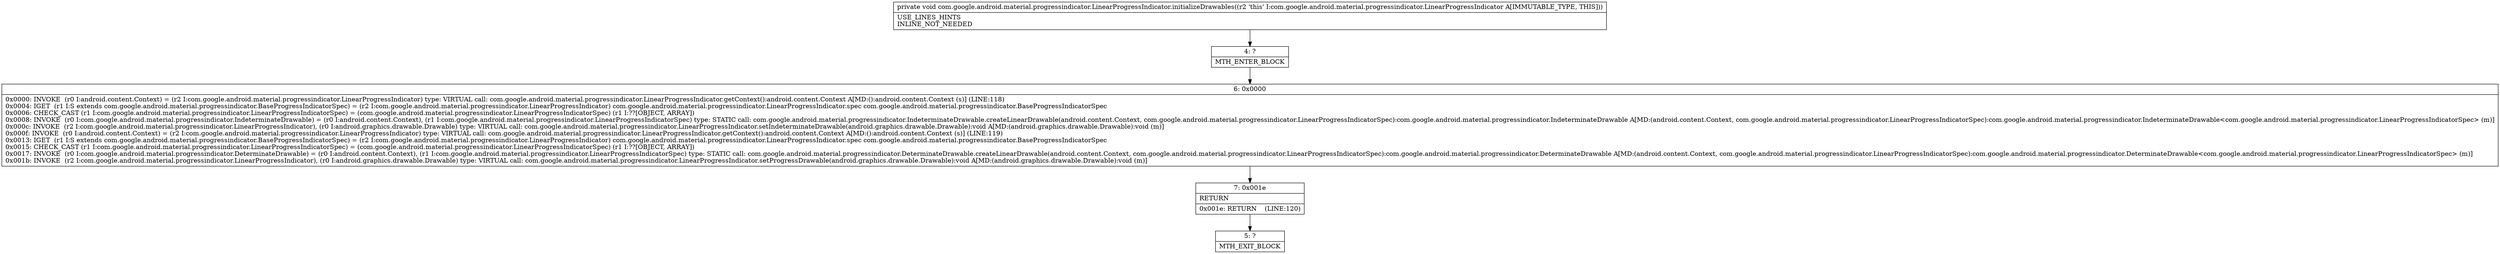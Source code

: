 digraph "CFG forcom.google.android.material.progressindicator.LinearProgressIndicator.initializeDrawables()V" {
Node_4 [shape=record,label="{4\:\ ?|MTH_ENTER_BLOCK\l}"];
Node_6 [shape=record,label="{6\:\ 0x0000|0x0000: INVOKE  (r0 I:android.content.Context) = (r2 I:com.google.android.material.progressindicator.LinearProgressIndicator) type: VIRTUAL call: com.google.android.material.progressindicator.LinearProgressIndicator.getContext():android.content.Context A[MD:():android.content.Context (s)] (LINE:118)\l0x0004: IGET  (r1 I:S extends com.google.android.material.progressindicator.BaseProgressIndicatorSpec) = (r2 I:com.google.android.material.progressindicator.LinearProgressIndicator) com.google.android.material.progressindicator.LinearProgressIndicator.spec com.google.android.material.progressindicator.BaseProgressIndicatorSpec \l0x0006: CHECK_CAST (r1 I:com.google.android.material.progressindicator.LinearProgressIndicatorSpec) = (com.google.android.material.progressindicator.LinearProgressIndicatorSpec) (r1 I:??[OBJECT, ARRAY]) \l0x0008: INVOKE  (r0 I:com.google.android.material.progressindicator.IndeterminateDrawable) = (r0 I:android.content.Context), (r1 I:com.google.android.material.progressindicator.LinearProgressIndicatorSpec) type: STATIC call: com.google.android.material.progressindicator.IndeterminateDrawable.createLinearDrawable(android.content.Context, com.google.android.material.progressindicator.LinearProgressIndicatorSpec):com.google.android.material.progressindicator.IndeterminateDrawable A[MD:(android.content.Context, com.google.android.material.progressindicator.LinearProgressIndicatorSpec):com.google.android.material.progressindicator.IndeterminateDrawable\<com.google.android.material.progressindicator.LinearProgressIndicatorSpec\> (m)]\l0x000c: INVOKE  (r2 I:com.google.android.material.progressindicator.LinearProgressIndicator), (r0 I:android.graphics.drawable.Drawable) type: VIRTUAL call: com.google.android.material.progressindicator.LinearProgressIndicator.setIndeterminateDrawable(android.graphics.drawable.Drawable):void A[MD:(android.graphics.drawable.Drawable):void (m)]\l0x000f: INVOKE  (r0 I:android.content.Context) = (r2 I:com.google.android.material.progressindicator.LinearProgressIndicator) type: VIRTUAL call: com.google.android.material.progressindicator.LinearProgressIndicator.getContext():android.content.Context A[MD:():android.content.Context (s)] (LINE:119)\l0x0013: IGET  (r1 I:S extends com.google.android.material.progressindicator.BaseProgressIndicatorSpec) = (r2 I:com.google.android.material.progressindicator.LinearProgressIndicator) com.google.android.material.progressindicator.LinearProgressIndicator.spec com.google.android.material.progressindicator.BaseProgressIndicatorSpec \l0x0015: CHECK_CAST (r1 I:com.google.android.material.progressindicator.LinearProgressIndicatorSpec) = (com.google.android.material.progressindicator.LinearProgressIndicatorSpec) (r1 I:??[OBJECT, ARRAY]) \l0x0017: INVOKE  (r0 I:com.google.android.material.progressindicator.DeterminateDrawable) = (r0 I:android.content.Context), (r1 I:com.google.android.material.progressindicator.LinearProgressIndicatorSpec) type: STATIC call: com.google.android.material.progressindicator.DeterminateDrawable.createLinearDrawable(android.content.Context, com.google.android.material.progressindicator.LinearProgressIndicatorSpec):com.google.android.material.progressindicator.DeterminateDrawable A[MD:(android.content.Context, com.google.android.material.progressindicator.LinearProgressIndicatorSpec):com.google.android.material.progressindicator.DeterminateDrawable\<com.google.android.material.progressindicator.LinearProgressIndicatorSpec\> (m)]\l0x001b: INVOKE  (r2 I:com.google.android.material.progressindicator.LinearProgressIndicator), (r0 I:android.graphics.drawable.Drawable) type: VIRTUAL call: com.google.android.material.progressindicator.LinearProgressIndicator.setProgressDrawable(android.graphics.drawable.Drawable):void A[MD:(android.graphics.drawable.Drawable):void (m)]\l}"];
Node_7 [shape=record,label="{7\:\ 0x001e|RETURN\l|0x001e: RETURN    (LINE:120)\l}"];
Node_5 [shape=record,label="{5\:\ ?|MTH_EXIT_BLOCK\l}"];
MethodNode[shape=record,label="{private void com.google.android.material.progressindicator.LinearProgressIndicator.initializeDrawables((r2 'this' I:com.google.android.material.progressindicator.LinearProgressIndicator A[IMMUTABLE_TYPE, THIS]))  | USE_LINES_HINTS\lINLINE_NOT_NEEDED\l}"];
MethodNode -> Node_4;Node_4 -> Node_6;
Node_6 -> Node_7;
Node_7 -> Node_5;
}

